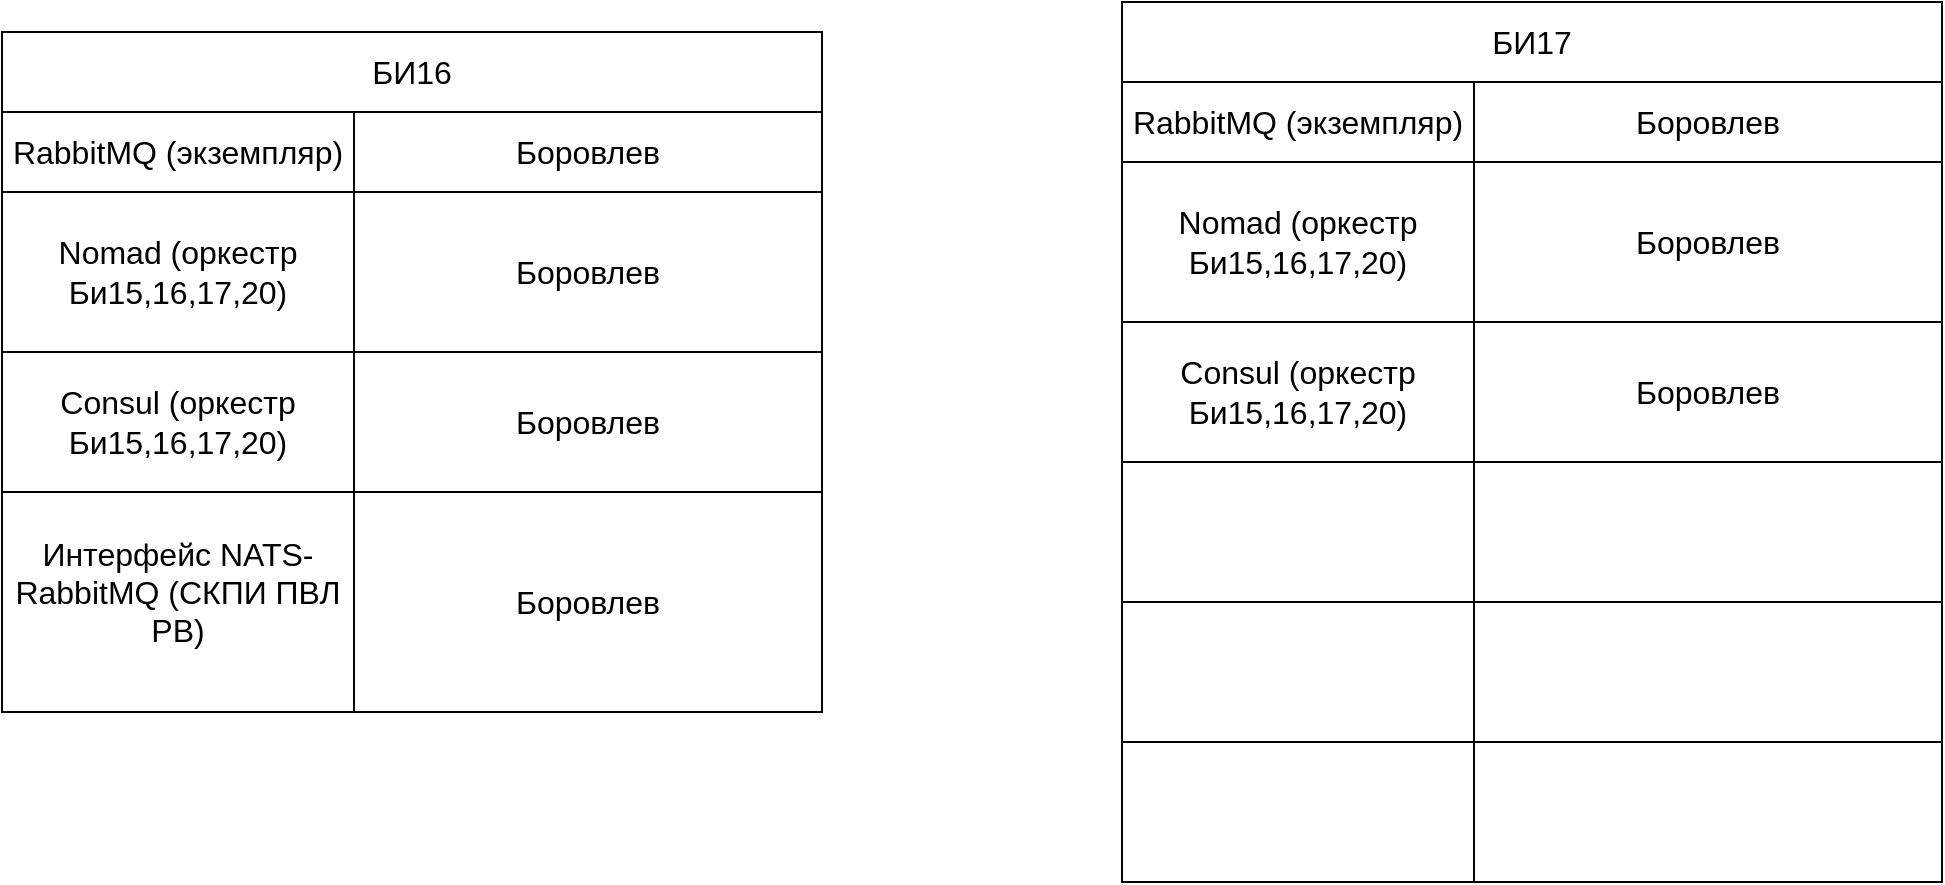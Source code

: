 <mxfile version="24.7.6">
  <diagram name="Страница — 1" id="7lfvuncBP3QiI9GcLf6j">
    <mxGraphModel dx="2049" dy="1019" grid="1" gridSize="10" guides="1" tooltips="1" connect="1" arrows="1" fold="1" page="1" pageScale="1" pageWidth="827" pageHeight="1169" math="0" shadow="0">
      <root>
        <mxCell id="0" />
        <mxCell id="1" parent="0" />
        <mxCell id="-vZHVX419xEdrIWeMhyl-17" value="" style="shape=table;startSize=0;container=1;collapsible=0;childLayout=tableLayout;fontSize=16;" vertex="1" parent="1">
          <mxGeometry x="70" y="525" width="410" height="340" as="geometry" />
        </mxCell>
        <mxCell id="-vZHVX419xEdrIWeMhyl-18" value="" style="shape=tableRow;horizontal=0;startSize=0;swimlaneHead=0;swimlaneBody=0;strokeColor=inherit;top=0;left=0;bottom=0;right=0;collapsible=0;dropTarget=0;fillColor=none;points=[[0,0.5],[1,0.5]];portConstraint=eastwest;fontSize=16;" vertex="1" parent="-vZHVX419xEdrIWeMhyl-17">
          <mxGeometry width="410" height="40" as="geometry" />
        </mxCell>
        <mxCell id="-vZHVX419xEdrIWeMhyl-19" value="БИ16" style="shape=partialRectangle;html=1;whiteSpace=wrap;connectable=0;strokeColor=inherit;overflow=hidden;fillColor=none;top=0;left=0;bottom=0;right=0;pointerEvents=1;fontSize=16;rowspan=1;colspan=3;" vertex="1" parent="-vZHVX419xEdrIWeMhyl-18">
          <mxGeometry width="410" height="40" as="geometry">
            <mxRectangle width="88" height="40" as="alternateBounds" />
          </mxGeometry>
        </mxCell>
        <mxCell id="-vZHVX419xEdrIWeMhyl-20" value="" style="shape=partialRectangle;html=1;whiteSpace=wrap;connectable=0;strokeColor=inherit;overflow=hidden;fillColor=none;top=0;left=0;bottom=0;right=0;pointerEvents=1;fontSize=16;" vertex="1" visible="0" parent="-vZHVX419xEdrIWeMhyl-18">
          <mxGeometry x="88" width="88" height="40" as="geometry">
            <mxRectangle width="88" height="40" as="alternateBounds" />
          </mxGeometry>
        </mxCell>
        <mxCell id="-vZHVX419xEdrIWeMhyl-21" value="" style="shape=partialRectangle;html=1;whiteSpace=wrap;connectable=0;strokeColor=inherit;overflow=hidden;fillColor=none;top=0;left=0;bottom=0;right=0;pointerEvents=1;fontSize=16;" vertex="1" visible="0" parent="-vZHVX419xEdrIWeMhyl-18">
          <mxGeometry x="176" width="234" height="40" as="geometry">
            <mxRectangle width="234" height="40" as="alternateBounds" />
          </mxGeometry>
        </mxCell>
        <mxCell id="-vZHVX419xEdrIWeMhyl-22" value="" style="shape=tableRow;horizontal=0;startSize=0;swimlaneHead=0;swimlaneBody=0;strokeColor=inherit;top=0;left=0;bottom=0;right=0;collapsible=0;dropTarget=0;fillColor=none;points=[[0,0.5],[1,0.5]];portConstraint=eastwest;fontSize=16;" vertex="1" parent="-vZHVX419xEdrIWeMhyl-17">
          <mxGeometry y="40" width="410" height="40" as="geometry" />
        </mxCell>
        <mxCell id="-vZHVX419xEdrIWeMhyl-23" value="RabbitMQ (экземпляр)" style="shape=partialRectangle;html=1;whiteSpace=wrap;connectable=0;strokeColor=inherit;overflow=hidden;fillColor=none;top=0;left=0;bottom=0;right=0;pointerEvents=1;fontSize=16;rowspan=1;colspan=2;" vertex="1" parent="-vZHVX419xEdrIWeMhyl-22">
          <mxGeometry width="176" height="40" as="geometry">
            <mxRectangle width="88" height="40" as="alternateBounds" />
          </mxGeometry>
        </mxCell>
        <mxCell id="-vZHVX419xEdrIWeMhyl-24" value="" style="shape=partialRectangle;html=1;whiteSpace=wrap;connectable=0;strokeColor=inherit;overflow=hidden;fillColor=none;top=0;left=0;bottom=0;right=0;pointerEvents=1;fontSize=16;" vertex="1" visible="0" parent="-vZHVX419xEdrIWeMhyl-22">
          <mxGeometry x="88" width="88" height="40" as="geometry">
            <mxRectangle width="88" height="40" as="alternateBounds" />
          </mxGeometry>
        </mxCell>
        <mxCell id="-vZHVX419xEdrIWeMhyl-25" value="Боровлев" style="shape=partialRectangle;html=1;whiteSpace=wrap;connectable=0;strokeColor=inherit;overflow=hidden;fillColor=none;top=0;left=0;bottom=0;right=0;pointerEvents=1;fontSize=16;" vertex="1" parent="-vZHVX419xEdrIWeMhyl-22">
          <mxGeometry x="176" width="234" height="40" as="geometry">
            <mxRectangle width="234" height="40" as="alternateBounds" />
          </mxGeometry>
        </mxCell>
        <mxCell id="-vZHVX419xEdrIWeMhyl-33" style="shape=tableRow;horizontal=0;startSize=0;swimlaneHead=0;swimlaneBody=0;strokeColor=inherit;top=0;left=0;bottom=0;right=0;collapsible=0;dropTarget=0;fillColor=none;points=[[0,0.5],[1,0.5]];portConstraint=eastwest;fontSize=16;" vertex="1" parent="-vZHVX419xEdrIWeMhyl-17">
          <mxGeometry y="80" width="410" height="80" as="geometry" />
        </mxCell>
        <mxCell id="-vZHVX419xEdrIWeMhyl-34" value="&lt;div&gt;Nomad (оркестр Би15,16,17,20)&lt;/div&gt;" style="shape=partialRectangle;html=1;whiteSpace=wrap;connectable=0;strokeColor=inherit;overflow=hidden;fillColor=none;top=0;left=0;bottom=0;right=0;pointerEvents=1;fontSize=16;rowspan=1;colspan=2;" vertex="1" parent="-vZHVX419xEdrIWeMhyl-33">
          <mxGeometry width="176" height="80" as="geometry">
            <mxRectangle width="88" height="80" as="alternateBounds" />
          </mxGeometry>
        </mxCell>
        <mxCell id="-vZHVX419xEdrIWeMhyl-35" style="shape=partialRectangle;html=1;whiteSpace=wrap;connectable=0;strokeColor=inherit;overflow=hidden;fillColor=none;top=0;left=0;bottom=0;right=0;pointerEvents=1;fontSize=16;" vertex="1" visible="0" parent="-vZHVX419xEdrIWeMhyl-33">
          <mxGeometry x="88" width="88" height="80" as="geometry">
            <mxRectangle width="88" height="80" as="alternateBounds" />
          </mxGeometry>
        </mxCell>
        <mxCell id="-vZHVX419xEdrIWeMhyl-36" value="Боровлев" style="shape=partialRectangle;html=1;whiteSpace=wrap;connectable=0;strokeColor=inherit;overflow=hidden;fillColor=none;top=0;left=0;bottom=0;right=0;pointerEvents=1;fontSize=16;" vertex="1" parent="-vZHVX419xEdrIWeMhyl-33">
          <mxGeometry x="176" width="234" height="80" as="geometry">
            <mxRectangle width="234" height="80" as="alternateBounds" />
          </mxGeometry>
        </mxCell>
        <mxCell id="-vZHVX419xEdrIWeMhyl-37" style="shape=tableRow;horizontal=0;startSize=0;swimlaneHead=0;swimlaneBody=0;strokeColor=inherit;top=0;left=0;bottom=0;right=0;collapsible=0;dropTarget=0;fillColor=none;points=[[0,0.5],[1,0.5]];portConstraint=eastwest;fontSize=16;" vertex="1" parent="-vZHVX419xEdrIWeMhyl-17">
          <mxGeometry y="160" width="410" height="70" as="geometry" />
        </mxCell>
        <mxCell id="-vZHVX419xEdrIWeMhyl-38" value="Consul (оркестр Би15,16,17,20)" style="shape=partialRectangle;html=1;whiteSpace=wrap;connectable=0;strokeColor=inherit;overflow=hidden;fillColor=none;top=0;left=0;bottom=0;right=0;pointerEvents=1;fontSize=16;rowspan=1;colspan=2;" vertex="1" parent="-vZHVX419xEdrIWeMhyl-37">
          <mxGeometry width="176" height="70" as="geometry">
            <mxRectangle width="88" height="70" as="alternateBounds" />
          </mxGeometry>
        </mxCell>
        <mxCell id="-vZHVX419xEdrIWeMhyl-39" style="shape=partialRectangle;html=1;whiteSpace=wrap;connectable=0;strokeColor=inherit;overflow=hidden;fillColor=none;top=0;left=0;bottom=0;right=0;pointerEvents=1;fontSize=16;" vertex="1" visible="0" parent="-vZHVX419xEdrIWeMhyl-37">
          <mxGeometry x="88" width="88" height="70" as="geometry">
            <mxRectangle width="88" height="70" as="alternateBounds" />
          </mxGeometry>
        </mxCell>
        <mxCell id="-vZHVX419xEdrIWeMhyl-40" value="Боровлев" style="shape=partialRectangle;html=1;whiteSpace=wrap;connectable=0;strokeColor=inherit;overflow=hidden;fillColor=none;top=0;left=0;bottom=0;right=0;pointerEvents=1;fontSize=16;" vertex="1" parent="-vZHVX419xEdrIWeMhyl-37">
          <mxGeometry x="176" width="234" height="70" as="geometry">
            <mxRectangle width="234" height="70" as="alternateBounds" />
          </mxGeometry>
        </mxCell>
        <mxCell id="-vZHVX419xEdrIWeMhyl-41" style="shape=tableRow;horizontal=0;startSize=0;swimlaneHead=0;swimlaneBody=0;strokeColor=inherit;top=0;left=0;bottom=0;right=0;collapsible=0;dropTarget=0;fillColor=none;points=[[0,0.5],[1,0.5]];portConstraint=eastwest;fontSize=16;" vertex="1" parent="-vZHVX419xEdrIWeMhyl-17">
          <mxGeometry y="230" width="410" height="110" as="geometry" />
        </mxCell>
        <mxCell id="-vZHVX419xEdrIWeMhyl-42" value="&#xa;Интерфейс NATS-RabbitMQ (СКПИ ПВЛ РВ)&#xa;&#xa;" style="shape=partialRectangle;html=1;whiteSpace=wrap;connectable=0;strokeColor=inherit;overflow=hidden;fillColor=none;top=0;left=0;bottom=0;right=0;pointerEvents=1;fontSize=16;rowspan=1;colspan=2;" vertex="1" parent="-vZHVX419xEdrIWeMhyl-41">
          <mxGeometry width="176" height="110" as="geometry">
            <mxRectangle width="88" height="110" as="alternateBounds" />
          </mxGeometry>
        </mxCell>
        <mxCell id="-vZHVX419xEdrIWeMhyl-43" style="shape=partialRectangle;html=1;whiteSpace=wrap;connectable=0;strokeColor=inherit;overflow=hidden;fillColor=none;top=0;left=0;bottom=0;right=0;pointerEvents=1;fontSize=16;" vertex="1" visible="0" parent="-vZHVX419xEdrIWeMhyl-41">
          <mxGeometry x="88" width="88" height="110" as="geometry">
            <mxRectangle width="88" height="110" as="alternateBounds" />
          </mxGeometry>
        </mxCell>
        <mxCell id="-vZHVX419xEdrIWeMhyl-44" value="Боровлев" style="shape=partialRectangle;html=1;whiteSpace=wrap;connectable=0;strokeColor=inherit;overflow=hidden;fillColor=none;top=0;left=0;bottom=0;right=0;pointerEvents=1;fontSize=16;" vertex="1" parent="-vZHVX419xEdrIWeMhyl-41">
          <mxGeometry x="176" width="234" height="110" as="geometry">
            <mxRectangle width="234" height="110" as="alternateBounds" />
          </mxGeometry>
        </mxCell>
        <mxCell id="-vZHVX419xEdrIWeMhyl-46" value="" style="shape=table;startSize=0;container=1;collapsible=0;childLayout=tableLayout;fontSize=16;" vertex="1" parent="1">
          <mxGeometry x="630" y="510" width="410" height="440" as="geometry" />
        </mxCell>
        <mxCell id="-vZHVX419xEdrIWeMhyl-47" value="" style="shape=tableRow;horizontal=0;startSize=0;swimlaneHead=0;swimlaneBody=0;strokeColor=inherit;top=0;left=0;bottom=0;right=0;collapsible=0;dropTarget=0;fillColor=none;points=[[0,0.5],[1,0.5]];portConstraint=eastwest;fontSize=16;" vertex="1" parent="-vZHVX419xEdrIWeMhyl-46">
          <mxGeometry width="410" height="40" as="geometry" />
        </mxCell>
        <mxCell id="-vZHVX419xEdrIWeMhyl-48" value="БИ17" style="shape=partialRectangle;html=1;whiteSpace=wrap;connectable=0;strokeColor=inherit;overflow=hidden;fillColor=none;top=0;left=0;bottom=0;right=0;pointerEvents=1;fontSize=16;rowspan=1;colspan=3;" vertex="1" parent="-vZHVX419xEdrIWeMhyl-47">
          <mxGeometry width="410" height="40" as="geometry">
            <mxRectangle width="88" height="40" as="alternateBounds" />
          </mxGeometry>
        </mxCell>
        <mxCell id="-vZHVX419xEdrIWeMhyl-49" value="" style="shape=partialRectangle;html=1;whiteSpace=wrap;connectable=0;strokeColor=inherit;overflow=hidden;fillColor=none;top=0;left=0;bottom=0;right=0;pointerEvents=1;fontSize=16;" vertex="1" visible="0" parent="-vZHVX419xEdrIWeMhyl-47">
          <mxGeometry x="88" width="88" height="40" as="geometry">
            <mxRectangle width="88" height="40" as="alternateBounds" />
          </mxGeometry>
        </mxCell>
        <mxCell id="-vZHVX419xEdrIWeMhyl-50" value="" style="shape=partialRectangle;html=1;whiteSpace=wrap;connectable=0;strokeColor=inherit;overflow=hidden;fillColor=none;top=0;left=0;bottom=0;right=0;pointerEvents=1;fontSize=16;" vertex="1" visible="0" parent="-vZHVX419xEdrIWeMhyl-47">
          <mxGeometry x="176" width="234" height="40" as="geometry">
            <mxRectangle width="234" height="40" as="alternateBounds" />
          </mxGeometry>
        </mxCell>
        <mxCell id="-vZHVX419xEdrIWeMhyl-51" value="" style="shape=tableRow;horizontal=0;startSize=0;swimlaneHead=0;swimlaneBody=0;strokeColor=inherit;top=0;left=0;bottom=0;right=0;collapsible=0;dropTarget=0;fillColor=none;points=[[0,0.5],[1,0.5]];portConstraint=eastwest;fontSize=16;" vertex="1" parent="-vZHVX419xEdrIWeMhyl-46">
          <mxGeometry y="40" width="410" height="40" as="geometry" />
        </mxCell>
        <mxCell id="-vZHVX419xEdrIWeMhyl-52" value="RabbitMQ (экземпляр)" style="shape=partialRectangle;html=1;whiteSpace=wrap;connectable=0;strokeColor=inherit;overflow=hidden;fillColor=none;top=0;left=0;bottom=0;right=0;pointerEvents=1;fontSize=16;rowspan=1;colspan=2;" vertex="1" parent="-vZHVX419xEdrIWeMhyl-51">
          <mxGeometry width="176" height="40" as="geometry">
            <mxRectangle width="88" height="40" as="alternateBounds" />
          </mxGeometry>
        </mxCell>
        <mxCell id="-vZHVX419xEdrIWeMhyl-53" value="" style="shape=partialRectangle;html=1;whiteSpace=wrap;connectable=0;strokeColor=inherit;overflow=hidden;fillColor=none;top=0;left=0;bottom=0;right=0;pointerEvents=1;fontSize=16;" vertex="1" visible="0" parent="-vZHVX419xEdrIWeMhyl-51">
          <mxGeometry x="88" width="88" height="40" as="geometry">
            <mxRectangle width="88" height="40" as="alternateBounds" />
          </mxGeometry>
        </mxCell>
        <mxCell id="-vZHVX419xEdrIWeMhyl-54" value="Боровлев" style="shape=partialRectangle;html=1;whiteSpace=wrap;connectable=0;strokeColor=inherit;overflow=hidden;fillColor=none;top=0;left=0;bottom=0;right=0;pointerEvents=1;fontSize=16;" vertex="1" parent="-vZHVX419xEdrIWeMhyl-51">
          <mxGeometry x="176" width="234" height="40" as="geometry">
            <mxRectangle width="234" height="40" as="alternateBounds" />
          </mxGeometry>
        </mxCell>
        <mxCell id="-vZHVX419xEdrIWeMhyl-59" style="shape=tableRow;horizontal=0;startSize=0;swimlaneHead=0;swimlaneBody=0;strokeColor=inherit;top=0;left=0;bottom=0;right=0;collapsible=0;dropTarget=0;fillColor=none;points=[[0,0.5],[1,0.5]];portConstraint=eastwest;fontSize=16;" vertex="1" parent="-vZHVX419xEdrIWeMhyl-46">
          <mxGeometry y="80" width="410" height="80" as="geometry" />
        </mxCell>
        <mxCell id="-vZHVX419xEdrIWeMhyl-60" value="&lt;div&gt;Nomad (оркестр Би15,16,17,20)&lt;/div&gt;" style="shape=partialRectangle;html=1;whiteSpace=wrap;connectable=0;strokeColor=inherit;overflow=hidden;fillColor=none;top=0;left=0;bottom=0;right=0;pointerEvents=1;fontSize=16;rowspan=1;colspan=2;" vertex="1" parent="-vZHVX419xEdrIWeMhyl-59">
          <mxGeometry width="176" height="80" as="geometry">
            <mxRectangle width="88" height="80" as="alternateBounds" />
          </mxGeometry>
        </mxCell>
        <mxCell id="-vZHVX419xEdrIWeMhyl-61" style="shape=partialRectangle;html=1;whiteSpace=wrap;connectable=0;strokeColor=inherit;overflow=hidden;fillColor=none;top=0;left=0;bottom=0;right=0;pointerEvents=1;fontSize=16;" vertex="1" visible="0" parent="-vZHVX419xEdrIWeMhyl-59">
          <mxGeometry x="88" width="88" height="80" as="geometry">
            <mxRectangle width="88" height="80" as="alternateBounds" />
          </mxGeometry>
        </mxCell>
        <mxCell id="-vZHVX419xEdrIWeMhyl-62" value="Боровлев" style="shape=partialRectangle;html=1;whiteSpace=wrap;connectable=0;strokeColor=inherit;overflow=hidden;fillColor=none;top=0;left=0;bottom=0;right=0;pointerEvents=1;fontSize=16;" vertex="1" parent="-vZHVX419xEdrIWeMhyl-59">
          <mxGeometry x="176" width="234" height="80" as="geometry">
            <mxRectangle width="234" height="80" as="alternateBounds" />
          </mxGeometry>
        </mxCell>
        <mxCell id="-vZHVX419xEdrIWeMhyl-63" style="shape=tableRow;horizontal=0;startSize=0;swimlaneHead=0;swimlaneBody=0;strokeColor=inherit;top=0;left=0;bottom=0;right=0;collapsible=0;dropTarget=0;fillColor=none;points=[[0,0.5],[1,0.5]];portConstraint=eastwest;fontSize=16;" vertex="1" parent="-vZHVX419xEdrIWeMhyl-46">
          <mxGeometry y="160" width="410" height="70" as="geometry" />
        </mxCell>
        <mxCell id="-vZHVX419xEdrIWeMhyl-64" value="Consul (оркестр Би15,16,17,20)" style="shape=partialRectangle;html=1;whiteSpace=wrap;connectable=0;strokeColor=inherit;overflow=hidden;fillColor=none;top=0;left=0;bottom=0;right=0;pointerEvents=1;fontSize=16;rowspan=1;colspan=2;" vertex="1" parent="-vZHVX419xEdrIWeMhyl-63">
          <mxGeometry width="176" height="70" as="geometry">
            <mxRectangle width="88" height="70" as="alternateBounds" />
          </mxGeometry>
        </mxCell>
        <mxCell id="-vZHVX419xEdrIWeMhyl-65" style="shape=partialRectangle;html=1;whiteSpace=wrap;connectable=0;strokeColor=inherit;overflow=hidden;fillColor=none;top=0;left=0;bottom=0;right=0;pointerEvents=1;fontSize=16;" vertex="1" visible="0" parent="-vZHVX419xEdrIWeMhyl-63">
          <mxGeometry x="88" width="88" height="70" as="geometry">
            <mxRectangle width="88" height="70" as="alternateBounds" />
          </mxGeometry>
        </mxCell>
        <mxCell id="-vZHVX419xEdrIWeMhyl-66" value="Боровлев" style="shape=partialRectangle;html=1;whiteSpace=wrap;connectable=0;strokeColor=inherit;overflow=hidden;fillColor=none;top=0;left=0;bottom=0;right=0;pointerEvents=1;fontSize=16;" vertex="1" parent="-vZHVX419xEdrIWeMhyl-63">
          <mxGeometry x="176" width="234" height="70" as="geometry">
            <mxRectangle width="234" height="70" as="alternateBounds" />
          </mxGeometry>
        </mxCell>
        <mxCell id="-vZHVX419xEdrIWeMhyl-67" style="shape=tableRow;horizontal=0;startSize=0;swimlaneHead=0;swimlaneBody=0;strokeColor=inherit;top=0;left=0;bottom=0;right=0;collapsible=0;dropTarget=0;fillColor=none;points=[[0,0.5],[1,0.5]];portConstraint=eastwest;fontSize=16;" vertex="1" parent="-vZHVX419xEdrIWeMhyl-46">
          <mxGeometry y="230" width="410" height="70" as="geometry" />
        </mxCell>
        <mxCell id="-vZHVX419xEdrIWeMhyl-68" style="shape=partialRectangle;html=1;whiteSpace=wrap;connectable=0;strokeColor=inherit;overflow=hidden;fillColor=none;top=0;left=0;bottom=0;right=0;pointerEvents=1;fontSize=16;rowspan=1;colspan=2;" vertex="1" parent="-vZHVX419xEdrIWeMhyl-67">
          <mxGeometry width="176" height="70" as="geometry">
            <mxRectangle width="88" height="70" as="alternateBounds" />
          </mxGeometry>
        </mxCell>
        <mxCell id="-vZHVX419xEdrIWeMhyl-69" style="shape=partialRectangle;html=1;whiteSpace=wrap;connectable=0;strokeColor=inherit;overflow=hidden;fillColor=none;top=0;left=0;bottom=0;right=0;pointerEvents=1;fontSize=16;" vertex="1" visible="0" parent="-vZHVX419xEdrIWeMhyl-67">
          <mxGeometry x="88" width="88" height="70" as="geometry">
            <mxRectangle width="88" height="70" as="alternateBounds" />
          </mxGeometry>
        </mxCell>
        <mxCell id="-vZHVX419xEdrIWeMhyl-70" style="shape=partialRectangle;html=1;whiteSpace=wrap;connectable=0;strokeColor=inherit;overflow=hidden;fillColor=none;top=0;left=0;bottom=0;right=0;pointerEvents=1;fontSize=16;" vertex="1" parent="-vZHVX419xEdrIWeMhyl-67">
          <mxGeometry x="176" width="234" height="70" as="geometry">
            <mxRectangle width="234" height="70" as="alternateBounds" />
          </mxGeometry>
        </mxCell>
        <mxCell id="-vZHVX419xEdrIWeMhyl-81" style="shape=tableRow;horizontal=0;startSize=0;swimlaneHead=0;swimlaneBody=0;strokeColor=inherit;top=0;left=0;bottom=0;right=0;collapsible=0;dropTarget=0;fillColor=none;points=[[0,0.5],[1,0.5]];portConstraint=eastwest;fontSize=16;" vertex="1" parent="-vZHVX419xEdrIWeMhyl-46">
          <mxGeometry y="300" width="410" height="70" as="geometry" />
        </mxCell>
        <mxCell id="-vZHVX419xEdrIWeMhyl-82" style="shape=partialRectangle;html=1;whiteSpace=wrap;connectable=0;strokeColor=inherit;overflow=hidden;fillColor=none;top=0;left=0;bottom=0;right=0;pointerEvents=1;fontSize=16;rowspan=1;colspan=2;" vertex="1" parent="-vZHVX419xEdrIWeMhyl-81">
          <mxGeometry width="176" height="70" as="geometry">
            <mxRectangle width="88" height="70" as="alternateBounds" />
          </mxGeometry>
        </mxCell>
        <mxCell id="-vZHVX419xEdrIWeMhyl-83" style="shape=partialRectangle;html=1;whiteSpace=wrap;connectable=0;strokeColor=inherit;overflow=hidden;fillColor=none;top=0;left=0;bottom=0;right=0;pointerEvents=1;fontSize=16;" vertex="1" visible="0" parent="-vZHVX419xEdrIWeMhyl-81">
          <mxGeometry x="88" width="88" height="70" as="geometry">
            <mxRectangle width="88" height="70" as="alternateBounds" />
          </mxGeometry>
        </mxCell>
        <mxCell id="-vZHVX419xEdrIWeMhyl-84" style="shape=partialRectangle;html=1;whiteSpace=wrap;connectable=0;strokeColor=inherit;overflow=hidden;fillColor=none;top=0;left=0;bottom=0;right=0;pointerEvents=1;fontSize=16;" vertex="1" parent="-vZHVX419xEdrIWeMhyl-81">
          <mxGeometry x="176" width="234" height="70" as="geometry">
            <mxRectangle width="234" height="70" as="alternateBounds" />
          </mxGeometry>
        </mxCell>
        <mxCell id="-vZHVX419xEdrIWeMhyl-77" style="shape=tableRow;horizontal=0;startSize=0;swimlaneHead=0;swimlaneBody=0;strokeColor=inherit;top=0;left=0;bottom=0;right=0;collapsible=0;dropTarget=0;fillColor=none;points=[[0,0.5],[1,0.5]];portConstraint=eastwest;fontSize=16;" vertex="1" parent="-vZHVX419xEdrIWeMhyl-46">
          <mxGeometry y="370" width="410" height="70" as="geometry" />
        </mxCell>
        <mxCell id="-vZHVX419xEdrIWeMhyl-78" style="shape=partialRectangle;html=1;whiteSpace=wrap;connectable=0;strokeColor=inherit;overflow=hidden;fillColor=none;top=0;left=0;bottom=0;right=0;pointerEvents=1;fontSize=16;rowspan=1;colspan=2;" vertex="1" parent="-vZHVX419xEdrIWeMhyl-77">
          <mxGeometry width="176" height="70" as="geometry">
            <mxRectangle width="88" height="70" as="alternateBounds" />
          </mxGeometry>
        </mxCell>
        <mxCell id="-vZHVX419xEdrIWeMhyl-79" style="shape=partialRectangle;html=1;whiteSpace=wrap;connectable=0;strokeColor=inherit;overflow=hidden;fillColor=none;top=0;left=0;bottom=0;right=0;pointerEvents=1;fontSize=16;" vertex="1" visible="0" parent="-vZHVX419xEdrIWeMhyl-77">
          <mxGeometry x="88" width="88" height="70" as="geometry">
            <mxRectangle width="88" height="70" as="alternateBounds" />
          </mxGeometry>
        </mxCell>
        <mxCell id="-vZHVX419xEdrIWeMhyl-80" style="shape=partialRectangle;html=1;whiteSpace=wrap;connectable=0;strokeColor=inherit;overflow=hidden;fillColor=none;top=0;left=0;bottom=0;right=0;pointerEvents=1;fontSize=16;" vertex="1" parent="-vZHVX419xEdrIWeMhyl-77">
          <mxGeometry x="176" width="234" height="70" as="geometry">
            <mxRectangle width="234" height="70" as="alternateBounds" />
          </mxGeometry>
        </mxCell>
      </root>
    </mxGraphModel>
  </diagram>
</mxfile>
